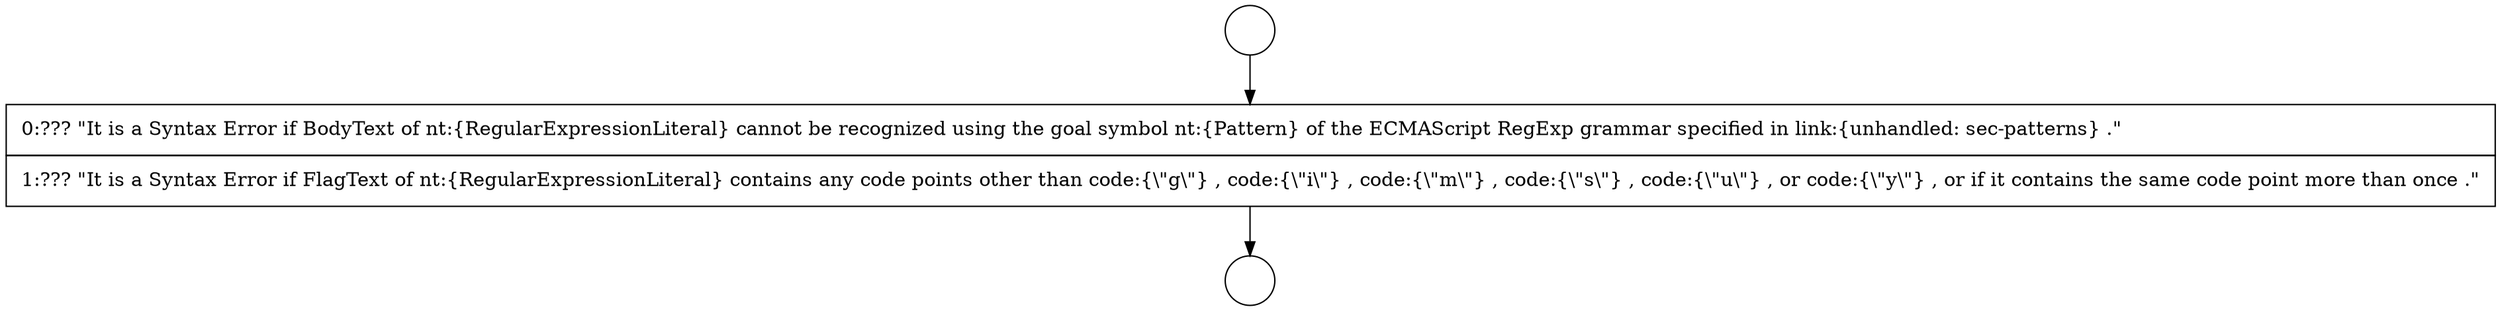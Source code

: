 digraph {
  node18302 [shape=circle label=" " color="black" fillcolor="white" style=filled]
  node18304 [shape=none, margin=0, label=<<font color="black">
    <table border="0" cellborder="1" cellspacing="0" cellpadding="10">
      <tr><td align="left">0:??? &quot;It is a Syntax Error if BodyText of nt:{RegularExpressionLiteral} cannot be recognized using the goal symbol nt:{Pattern} of the ECMAScript RegExp grammar specified in link:{unhandled: sec-patterns} .&quot;</td></tr>
      <tr><td align="left">1:??? &quot;It is a Syntax Error if FlagText of nt:{RegularExpressionLiteral} contains any code points other than code:{\&quot;g\&quot;} , code:{\&quot;i\&quot;} , code:{\&quot;m\&quot;} , code:{\&quot;s\&quot;} , code:{\&quot;u\&quot;} , or code:{\&quot;y\&quot;} , or if it contains the same code point more than once .&quot;</td></tr>
    </table>
  </font>> color="black" fillcolor="white" style=filled]
  node18303 [shape=circle label=" " color="black" fillcolor="white" style=filled]
  node18302 -> node18304 [ color="black"]
  node18304 -> node18303 [ color="black"]
}

